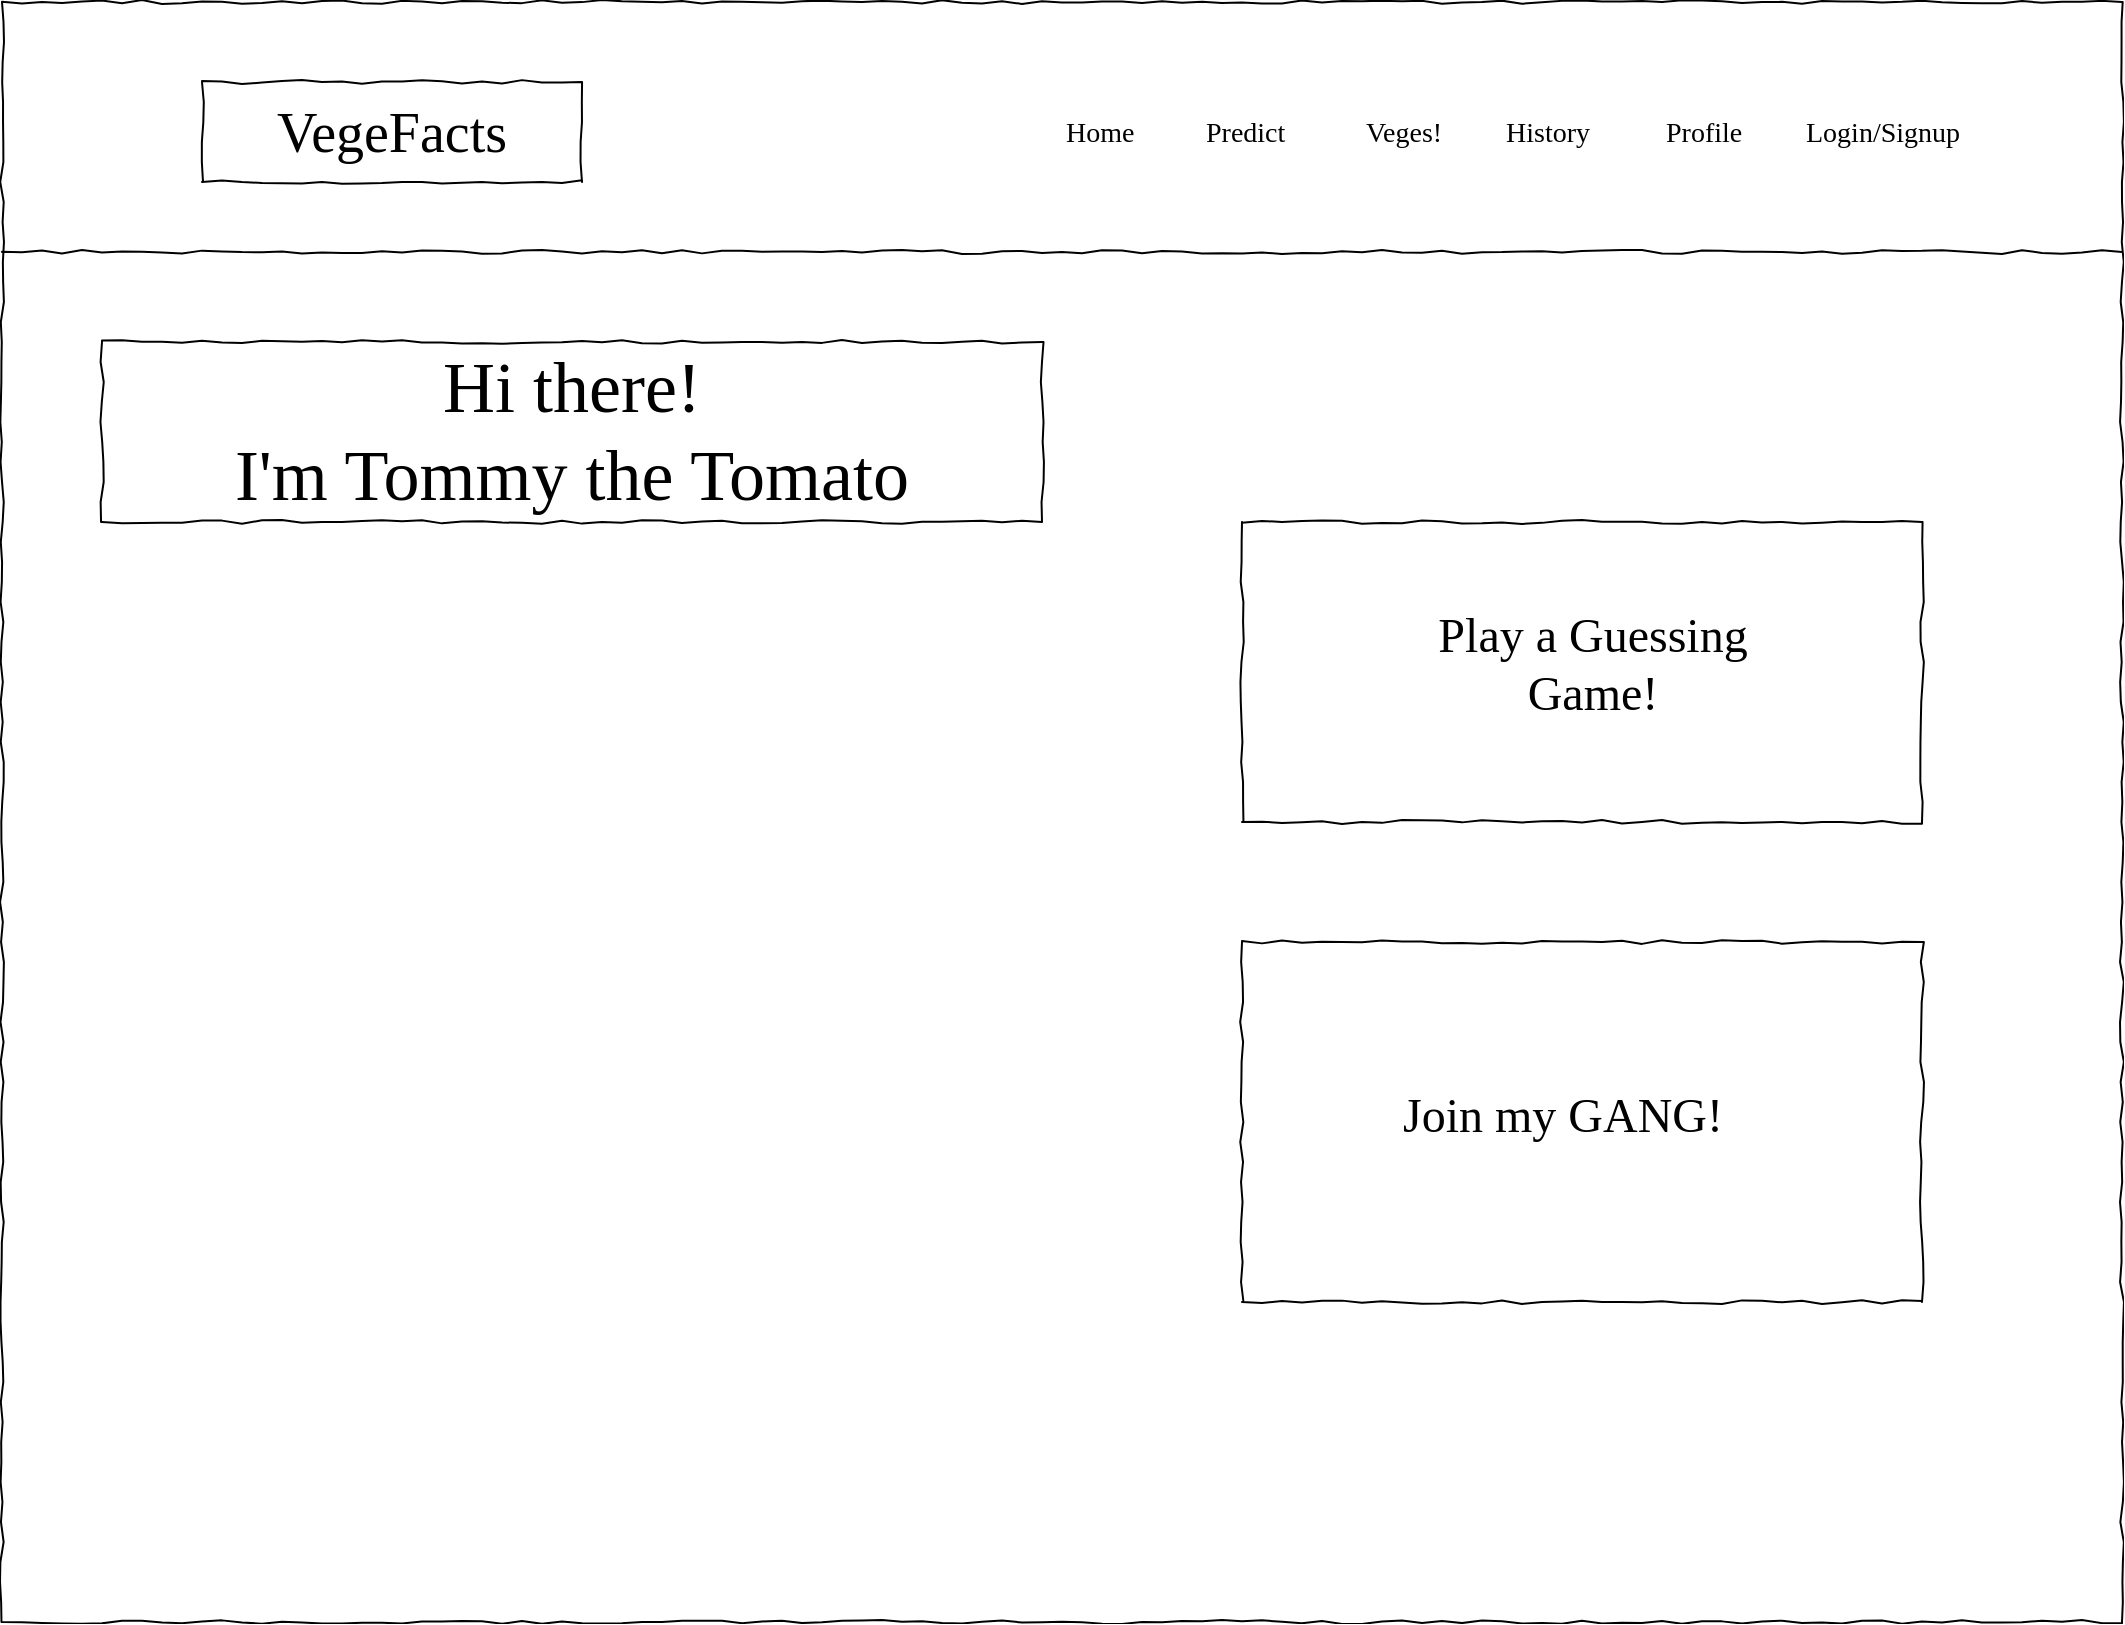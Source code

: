 <mxfile version="23.1.1" type="gitlab">
  <diagram name="Page-1" id="03018318-947c-dd8e-b7a3-06fadd420f32">
    <mxGraphModel dx="1242" dy="819" grid="1" gridSize="10" guides="1" tooltips="1" connect="1" arrows="1" fold="1" page="1" pageScale="1" pageWidth="1100" pageHeight="850" background="none" math="0" shadow="0">
      <root>
        <mxCell id="0" />
        <mxCell id="1" parent="0" />
        <mxCell id="677b7b8949515195-1" value="" style="whiteSpace=wrap;html=1;rounded=0;shadow=0;labelBackgroundColor=none;strokeColor=#000000;strokeWidth=1;fillColor=none;fontFamily=Verdana;fontSize=12;fontColor=#000000;align=center;comic=1;" parent="1" vertex="1">
          <mxGeometry x="20" y="20" width="1060" height="810" as="geometry" />
        </mxCell>
        <mxCell id="677b7b8949515195-2" value="VegeFacts" style="whiteSpace=wrap;html=1;rounded=0;shadow=0;labelBackgroundColor=none;strokeWidth=1;fontFamily=Verdana;fontSize=28;align=center;comic=1;" parent="1" vertex="1">
          <mxGeometry x="120" y="60" width="190" height="50" as="geometry" />
        </mxCell>
        <mxCell id="677b7b8949515195-4" value="Home" style="text;html=1;points=[];align=left;verticalAlign=top;spacingTop=-4;fontSize=14;fontFamily=Verdana" parent="1" vertex="1">
          <mxGeometry x="550" y="75" width="60" height="20" as="geometry" />
        </mxCell>
        <mxCell id="677b7b8949515195-5" value="Predict" style="text;html=1;points=[];align=left;verticalAlign=top;spacingTop=-4;fontSize=14;fontFamily=Verdana" parent="1" vertex="1">
          <mxGeometry x="620" y="75" width="60" height="20" as="geometry" />
        </mxCell>
        <mxCell id="677b7b8949515195-6" value="Veges!" style="text;html=1;points=[];align=left;verticalAlign=top;spacingTop=-4;fontSize=14;fontFamily=Verdana" parent="1" vertex="1">
          <mxGeometry x="700" y="75" width="60" height="20" as="geometry" />
        </mxCell>
        <mxCell id="677b7b8949515195-7" value="History" style="text;html=1;points=[];align=left;verticalAlign=top;spacingTop=-4;fontSize=14;fontFamily=Verdana" parent="1" vertex="1">
          <mxGeometry x="770" y="75" width="60" height="20" as="geometry" />
        </mxCell>
        <mxCell id="677b7b8949515195-9" value="" style="line;strokeWidth=1;html=1;rounded=0;shadow=0;labelBackgroundColor=none;fillColor=none;fontFamily=Verdana;fontSize=14;fontColor=#000000;align=center;comic=1;" parent="1" vertex="1">
          <mxGeometry x="20" y="140" width="1060" height="10" as="geometry" />
        </mxCell>
        <mxCell id="677b7b8949515195-10" value="&lt;font style=&quot;font-size: 36px;&quot;&gt;Hi there! &lt;br&gt;I&#39;m Tommy the Tomato&lt;/font&gt;" style="whiteSpace=wrap;html=1;rounded=0;shadow=0;labelBackgroundColor=none;strokeWidth=1;fillColor=none;fontFamily=Verdana;fontSize=12;align=center;comic=1;" parent="1" vertex="1">
          <mxGeometry x="70" y="190" width="470" height="90" as="geometry" />
        </mxCell>
        <mxCell id="677b7b8949515195-25" value="" style="whiteSpace=wrap;html=1;rounded=0;shadow=0;labelBackgroundColor=none;strokeWidth=1;fillColor=none;fontFamily=Verdana;fontSize=12;align=center;comic=1;" parent="1" vertex="1">
          <mxGeometry x="640" y="280" width="340" height="150" as="geometry" />
        </mxCell>
        <mxCell id="677b7b8949515195-26" value="" style="whiteSpace=wrap;html=1;rounded=0;shadow=0;labelBackgroundColor=none;strokeWidth=1;fillColor=none;fontFamily=Verdana;fontSize=12;align=center;comic=1;" parent="1" vertex="1">
          <mxGeometry x="640" y="490" width="340" height="180" as="geometry" />
        </mxCell>
        <mxCell id="677b7b8949515195-44" value="&lt;font style=&quot;font-size: 24px;&quot;&gt;Play a Guessing&lt;br&gt;Game!&lt;/font&gt;" style="text;html=1;points=[];align=center;verticalAlign=top;spacingTop=-4;fontSize=14;fontFamily=Verdana" parent="1" vertex="1">
          <mxGeometry x="670" y="320" width="290" height="95" as="geometry" />
        </mxCell>
        <mxCell id="6boVaMZdAAq8KZMVTzDt-1" value="Profile" style="text;html=1;points=[];align=left;verticalAlign=top;spacingTop=-4;fontSize=14;fontFamily=Verdana" vertex="1" parent="1">
          <mxGeometry x="850" y="75" width="60" height="20" as="geometry" />
        </mxCell>
        <mxCell id="6boVaMZdAAq8KZMVTzDt-2" value="Login/Signup" style="text;html=1;points=[];align=left;verticalAlign=top;spacingTop=-4;fontSize=14;fontFamily=Verdana" vertex="1" parent="1">
          <mxGeometry x="920" y="75" width="60" height="20" as="geometry" />
        </mxCell>
        <mxCell id="6boVaMZdAAq8KZMVTzDt-3" value="" style="shape=image;verticalLabelPosition=bottom;labelBackgroundColor=default;verticalAlign=top;aspect=fixed;imageAspect=0;image=https://st4.depositphotos.com/24038622/27074/v/450/depositphotos_270749816-stock-illustration-tomato-mascot-cartoon-illustration-tomato.jpg;" vertex="1" parent="1">
          <mxGeometry x="110" y="320" width="350" height="350" as="geometry" />
        </mxCell>
        <mxCell id="6boVaMZdAAq8KZMVTzDt-4" value="&lt;span style=&quot;font-size: 24px;&quot;&gt;Join my GANG!&lt;/span&gt;" style="text;html=1;points=[];align=center;verticalAlign=top;spacingTop=-4;fontSize=14;fontFamily=Verdana" vertex="1" parent="1">
          <mxGeometry x="690" y="560" width="220" height="75" as="geometry" />
        </mxCell>
      </root>
    </mxGraphModel>
  </diagram>
</mxfile>
